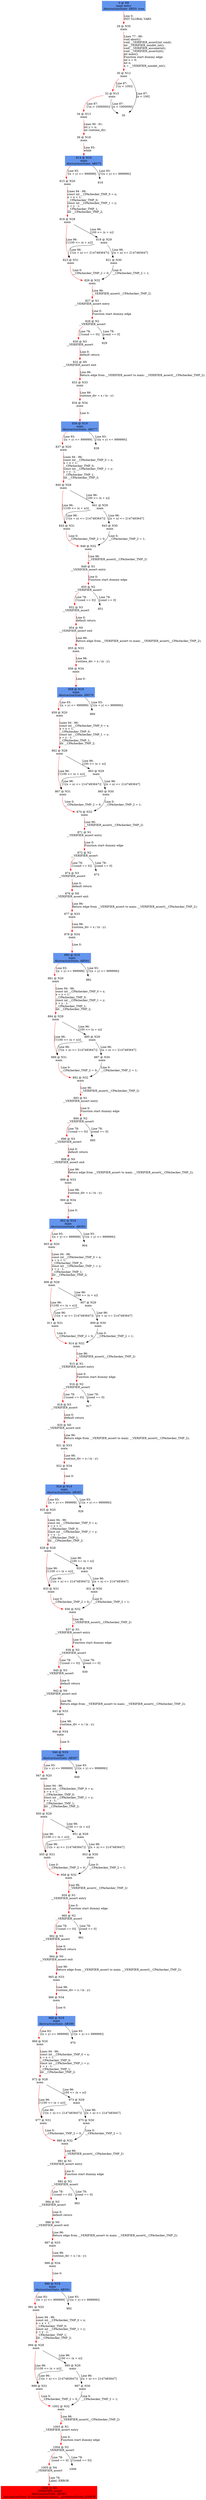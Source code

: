 digraph ARG {
node [style="filled" shape="box" color="white"]
0 [fillcolor="cornflowerblue" label="0 @ N8\nmain entry\nAbstractionState: ABS0: true\n" id="0"]
29 [label="29 @ N35\nmain\n" id="29"]
30 [label="30 @ N12\nmain\n" id="30"]
32 [label="32 @ N15\nmain\n" id="32"]
34 [label="34 @ N13\nmain\n" id="34"]
36 [label="36 @ N18\nmain\n" id="36"]
814 [fillcolor="cornflowerblue" label="814 @ N19\nmain\nAbstractionState: ABS75\n" id="814"]
815 [label="815 @ N20\nmain\n" id="815"]
818 [label="818 @ N28\nmain\n" id="818"]
823 [label="823 @ N31\nmain\n" id="823"]
826 [label="826 @ N32\nmain\n" id="826"]
827 [label="827 @ N1\n__VERIFIER_assert entry\n" id="827"]
828 [label="828 @ N2\n__VERIFIER_assert\n" id="828"]
830 [label="830 @ N3\n__VERIFIER_assert\n" id="830"]
832 [label="832 @ N0\n__VERIFIER_assert exit\n" id="832"]
833 [label="833 @ N33\nmain\n" id="833"]
834 [label="834 @ N34\nmain\n" id="834"]
836 [fillcolor="cornflowerblue" label="836 @ N19\nmain\nAbstractionState: ABS77\n" id="836"]
837 [label="837 @ N20\nmain\n" id="837"]
840 [label="840 @ N28\nmain\n" id="840"]
845 [label="845 @ N31\nmain\n" id="845"]
848 [label="848 @ N32\nmain\n" id="848"]
849 [label="849 @ N1\n__VERIFIER_assert entry\n" id="849"]
850 [label="850 @ N2\n__VERIFIER_assert\n" id="850"]
852 [label="852 @ N3\n__VERIFIER_assert\n" id="852"]
854 [label="854 @ N0\n__VERIFIER_assert exit\n" id="854"]
855 [label="855 @ N33\nmain\n" id="855"]
856 [label="856 @ N34\nmain\n" id="856"]
858 [fillcolor="cornflowerblue" label="858 @ N19\nmain\nAbstractionState: ABS79\n" id="858"]
859 [label="859 @ N20\nmain\n" id="859"]
862 [label="862 @ N28\nmain\n" id="862"]
867 [label="867 @ N31\nmain\n" id="867"]
870 [label="870 @ N32\nmain\n" id="870"]
871 [label="871 @ N1\n__VERIFIER_assert entry\n" id="871"]
872 [label="872 @ N2\n__VERIFIER_assert\n" id="872"]
874 [label="874 @ N3\n__VERIFIER_assert\n" id="874"]
876 [label="876 @ N0\n__VERIFIER_assert exit\n" id="876"]
877 [label="877 @ N33\nmain\n" id="877"]
878 [label="878 @ N34\nmain\n" id="878"]
880 [fillcolor="cornflowerblue" label="880 @ N19\nmain\nAbstractionState: ABS81\n" id="880"]
881 [label="881 @ N20\nmain\n" id="881"]
884 [label="884 @ N28\nmain\n" id="884"]
889 [label="889 @ N31\nmain\n" id="889"]
892 [label="892 @ N32\nmain\n" id="892"]
893 [label="893 @ N1\n__VERIFIER_assert entry\n" id="893"]
894 [label="894 @ N2\n__VERIFIER_assert\n" id="894"]
896 [label="896 @ N3\n__VERIFIER_assert\n" id="896"]
898 [label="898 @ N0\n__VERIFIER_assert exit\n" id="898"]
899 [label="899 @ N33\nmain\n" id="899"]
900 [label="900 @ N34\nmain\n" id="900"]
902 [fillcolor="cornflowerblue" label="902 @ N19\nmain\nAbstractionState: ABS83\n" id="902"]
903 [label="903 @ N20\nmain\n" id="903"]
906 [label="906 @ N28\nmain\n" id="906"]
911 [label="911 @ N31\nmain\n" id="911"]
914 [label="914 @ N32\nmain\n" id="914"]
915 [label="915 @ N1\n__VERIFIER_assert entry\n" id="915"]
916 [label="916 @ N2\n__VERIFIER_assert\n" id="916"]
918 [label="918 @ N3\n__VERIFIER_assert\n" id="918"]
920 [label="920 @ N0\n__VERIFIER_assert exit\n" id="920"]
921 [label="921 @ N33\nmain\n" id="921"]
922 [label="922 @ N34\nmain\n" id="922"]
924 [fillcolor="cornflowerblue" label="924 @ N19\nmain\nAbstractionState: ABS85\n" id="924"]
925 [label="925 @ N20\nmain\n" id="925"]
928 [label="928 @ N28\nmain\n" id="928"]
933 [label="933 @ N31\nmain\n" id="933"]
936 [label="936 @ N32\nmain\n" id="936"]
937 [label="937 @ N1\n__VERIFIER_assert entry\n" id="937"]
938 [label="938 @ N2\n__VERIFIER_assert\n" id="938"]
940 [label="940 @ N3\n__VERIFIER_assert\n" id="940"]
942 [label="942 @ N0\n__VERIFIER_assert exit\n" id="942"]
943 [label="943 @ N33\nmain\n" id="943"]
944 [label="944 @ N34\nmain\n" id="944"]
946 [fillcolor="cornflowerblue" label="946 @ N19\nmain\nAbstractionState: ABS87\n" id="946"]
947 [label="947 @ N20\nmain\n" id="947"]
950 [label="950 @ N28\nmain\n" id="950"]
955 [label="955 @ N31\nmain\n" id="955"]
958 [label="958 @ N32\nmain\n" id="958"]
959 [label="959 @ N1\n__VERIFIER_assert entry\n" id="959"]
960 [label="960 @ N2\n__VERIFIER_assert\n" id="960"]
962 [label="962 @ N3\n__VERIFIER_assert\n" id="962"]
964 [label="964 @ N0\n__VERIFIER_assert exit\n" id="964"]
965 [label="965 @ N33\nmain\n" id="965"]
966 [label="966 @ N34\nmain\n" id="966"]
968 [fillcolor="cornflowerblue" label="968 @ N19\nmain\nAbstractionState: ABS89\n" id="968"]
969 [label="969 @ N20\nmain\n" id="969"]
972 [label="972 @ N28\nmain\n" id="972"]
977 [label="977 @ N31\nmain\n" id="977"]
980 [label="980 @ N32\nmain\n" id="980"]
981 [label="981 @ N1\n__VERIFIER_assert entry\n" id="981"]
982 [label="982 @ N2\n__VERIFIER_assert\n" id="982"]
984 [label="984 @ N3\n__VERIFIER_assert\n" id="984"]
986 [label="986 @ N0\n__VERIFIER_assert exit\n" id="986"]
987 [label="987 @ N33\nmain\n" id="987"]
988 [label="988 @ N34\nmain\n" id="988"]
990 [fillcolor="cornflowerblue" label="990 @ N19\nmain\nAbstractionState: ABS91\n" id="990"]
991 [label="991 @ N20\nmain\n" id="991"]
994 [label="994 @ N28\nmain\n" id="994"]
999 [label="999 @ N31\nmain\n" id="999"]
1002 [label="1002 @ N32\nmain\n" id="1002"]
1003 [label="1003 @ N1\n__VERIFIER_assert entry\n" id="1003"]
1004 [label="1004 @ N2\n__VERIFIER_assert\n" id="1004"]
1005 [label="1005 @ N4\n__VERIFIER_assert\n" id="1005"]
1008 [fillcolor="red" label="1008 @ N5\n__VERIFIER_assert\nAbstractionState: ABS92\n AutomatonState: ErrorLabelAutomaton: _predefinedState_ERROR\n" id="1008"]
995 [label="995 @ N29\nmain\n" id="995"]
997 [label="997 @ N30\nmain\n" id="997"]
973 [label="973 @ N29\nmain\n" id="973"]
975 [label="975 @ N30\nmain\n" id="975"]
951 [label="951 @ N29\nmain\n" id="951"]
953 [label="953 @ N30\nmain\n" id="953"]
929 [label="929 @ N29\nmain\n" id="929"]
931 [label="931 @ N30\nmain\n" id="931"]
907 [label="907 @ N29\nmain\n" id="907"]
909 [label="909 @ N30\nmain\n" id="909"]
885 [label="885 @ N29\nmain\n" id="885"]
887 [label="887 @ N30\nmain\n" id="887"]
863 [label="863 @ N29\nmain\n" id="863"]
865 [label="865 @ N30\nmain\n" id="865"]
841 [label="841 @ N29\nmain\n" id="841"]
843 [label="843 @ N30\nmain\n" id="843"]
819 [label="819 @ N29\nmain\n" id="819"]
821 [label="821 @ N30\nmain\n" id="821"]
0 -> 29 [color="red" label="Line 0: \lINIT GLOBAL VARS\l" id="0 -> 29"]
29 -> 30 [color="red" label="Lines 77 - 86: \lvoid abort();\lvoid __VERIFIER_assert(int cond);\lint __VERIFIER_nondet_int();\lvoid __VERIFIER_assume(int);\lvoid __VERIFIER_assert(int);\lint main();\lFunction start dummy edge\lint x = 0;\lint n;\ln = __VERIFIER_nondet_int();\l" id="29 -> 30"]
30 -> 32 [color="red" label="Line 87: \l[!(n < 100)]\l" id="30 -> 32"]
30 -> 35 [label="Line 87: \l[n < 100]\l" id="30 -> 35"]
32 -> 34 [color="red" label="Line 87: \l[!(n > 1000000)]\l" id="32 -> 34"]
32 -> 35 [label="Line 87: \l[n > 1000000]\l" id="32 -> 35"]
34 -> 36 [color="red" label="Lines 90 - 91: \lint y = n;\lint runtime_div;\l" id="34 -> 36"]
36 -> 814 [color="red" label="Line 93: \lwhile\l" id="36 -> 814"]
814 -> 815 [color="red" label="Line 93: \l[(x + y) <= 999999]\l" id="814 -> 815"]
814 -> 816 [label="Line 93: \l[!((x + y) <= 999999)]\l" id="814 -> 816"]
815 -> 818 [color="red" label="Lines 94 - 96: \lconst int __CPAchecker_TMP_0 = x;\lx = x + 1;\l__CPAchecker_TMP_0;\lconst int __CPAchecker_TMP_1 = y;\ly = y - 1;\l__CPAchecker_TMP_1;\lint __CPAchecker_TMP_2;\l" id="815 -> 818"]
818 -> 819 [label="Line 96: \l[100 <= (x + n)]\l" id="818 -> 819"]
818 -> 823 [color="red" label="Line 96: \l[!(100 <= (x + n))]\l" id="818 -> 823"]
823 -> 826 [color="red" label="Line 0: \l__CPAchecker_TMP_2 = 0;\l" id="823 -> 826"]
826 -> 827 [color="red" label="Line 96: \l__VERIFIER_assert(__CPAchecker_TMP_2)\l" id="826 -> 827"]
827 -> 828 [color="red" label="Line 0: \lFunction start dummy edge\l" id="827 -> 828"]
828 -> 829 [label="Line 78: \l[cond == 0]\l" id="828 -> 829"]
828 -> 830 [color="red" label="Line 78: \l[!(cond == 0)]\l" id="828 -> 830"]
830 -> 832 [color="red" label="Line 0: \ldefault return\l" id="830 -> 832"]
832 -> 833 [color="red" label="Line 96: \lReturn edge from __VERIFIER_assert to main: __VERIFIER_assert(__CPAchecker_TMP_2);\l" id="832 -> 833"]
833 -> 834 [color="red" label="Line 98: \lruntime_div = x / (n - y);\l" id="833 -> 834"]
834 -> 836 [color="red" label="Line 0: \l\l" id="834 -> 836"]
836 -> 837 [color="red" label="Line 93: \l[(x + y) <= 999999]\l" id="836 -> 837"]
836 -> 838 [label="Line 93: \l[!((x + y) <= 999999)]\l" id="836 -> 838"]
837 -> 840 [color="red" label="Lines 94 - 96: \lconst int __CPAchecker_TMP_0 = x;\lx = x + 1;\l__CPAchecker_TMP_0;\lconst int __CPAchecker_TMP_1 = y;\ly = y - 1;\l__CPAchecker_TMP_1;\lint __CPAchecker_TMP_2;\l" id="837 -> 840"]
840 -> 841 [label="Line 96: \l[100 <= (x + n)]\l" id="840 -> 841"]
840 -> 845 [color="red" label="Line 96: \l[!(100 <= (x + n))]\l" id="840 -> 845"]
845 -> 848 [color="red" label="Line 0: \l__CPAchecker_TMP_2 = 0;\l" id="845 -> 848"]
848 -> 849 [color="red" label="Line 96: \l__VERIFIER_assert(__CPAchecker_TMP_2)\l" id="848 -> 849"]
849 -> 850 [color="red" label="Line 0: \lFunction start dummy edge\l" id="849 -> 850"]
850 -> 851 [label="Line 78: \l[cond == 0]\l" id="850 -> 851"]
850 -> 852 [color="red" label="Line 78: \l[!(cond == 0)]\l" id="850 -> 852"]
852 -> 854 [color="red" label="Line 0: \ldefault return\l" id="852 -> 854"]
854 -> 855 [color="red" label="Line 96: \lReturn edge from __VERIFIER_assert to main: __VERIFIER_assert(__CPAchecker_TMP_2);\l" id="854 -> 855"]
855 -> 856 [color="red" label="Line 98: \lruntime_div = x / (n - y);\l" id="855 -> 856"]
856 -> 858 [color="red" label="Line 0: \l\l" id="856 -> 858"]
858 -> 859 [color="red" label="Line 93: \l[(x + y) <= 999999]\l" id="858 -> 859"]
858 -> 860 [label="Line 93: \l[!((x + y) <= 999999)]\l" id="858 -> 860"]
859 -> 862 [color="red" label="Lines 94 - 96: \lconst int __CPAchecker_TMP_0 = x;\lx = x + 1;\l__CPAchecker_TMP_0;\lconst int __CPAchecker_TMP_1 = y;\ly = y - 1;\l__CPAchecker_TMP_1;\lint __CPAchecker_TMP_2;\l" id="859 -> 862"]
862 -> 863 [label="Line 96: \l[100 <= (x + n)]\l" id="862 -> 863"]
862 -> 867 [color="red" label="Line 96: \l[!(100 <= (x + n))]\l" id="862 -> 867"]
867 -> 870 [color="red" label="Line 0: \l__CPAchecker_TMP_2 = 0;\l" id="867 -> 870"]
870 -> 871 [color="red" label="Line 96: \l__VERIFIER_assert(__CPAchecker_TMP_2)\l" id="870 -> 871"]
871 -> 872 [color="red" label="Line 0: \lFunction start dummy edge\l" id="871 -> 872"]
872 -> 873 [label="Line 78: \l[cond == 0]\l" id="872 -> 873"]
872 -> 874 [color="red" label="Line 78: \l[!(cond == 0)]\l" id="872 -> 874"]
874 -> 876 [color="red" label="Line 0: \ldefault return\l" id="874 -> 876"]
876 -> 877 [color="red" label="Line 96: \lReturn edge from __VERIFIER_assert to main: __VERIFIER_assert(__CPAchecker_TMP_2);\l" id="876 -> 877"]
877 -> 878 [color="red" label="Line 98: \lruntime_div = x / (n - y);\l" id="877 -> 878"]
878 -> 880 [color="red" label="Line 0: \l\l" id="878 -> 880"]
880 -> 881 [color="red" label="Line 93: \l[(x + y) <= 999999]\l" id="880 -> 881"]
880 -> 882 [label="Line 93: \l[!((x + y) <= 999999)]\l" id="880 -> 882"]
881 -> 884 [color="red" label="Lines 94 - 96: \lconst int __CPAchecker_TMP_0 = x;\lx = x + 1;\l__CPAchecker_TMP_0;\lconst int __CPAchecker_TMP_1 = y;\ly = y - 1;\l__CPAchecker_TMP_1;\lint __CPAchecker_TMP_2;\l" id="881 -> 884"]
884 -> 885 [label="Line 96: \l[100 <= (x + n)]\l" id="884 -> 885"]
884 -> 889 [color="red" label="Line 96: \l[!(100 <= (x + n))]\l" id="884 -> 889"]
889 -> 892 [color="red" label="Line 0: \l__CPAchecker_TMP_2 = 0;\l" id="889 -> 892"]
892 -> 893 [color="red" label="Line 96: \l__VERIFIER_assert(__CPAchecker_TMP_2)\l" id="892 -> 893"]
893 -> 894 [color="red" label="Line 0: \lFunction start dummy edge\l" id="893 -> 894"]
894 -> 895 [label="Line 78: \l[cond == 0]\l" id="894 -> 895"]
894 -> 896 [color="red" label="Line 78: \l[!(cond == 0)]\l" id="894 -> 896"]
896 -> 898 [color="red" label="Line 0: \ldefault return\l" id="896 -> 898"]
898 -> 899 [color="red" label="Line 96: \lReturn edge from __VERIFIER_assert to main: __VERIFIER_assert(__CPAchecker_TMP_2);\l" id="898 -> 899"]
899 -> 900 [color="red" label="Line 98: \lruntime_div = x / (n - y);\l" id="899 -> 900"]
900 -> 902 [color="red" label="Line 0: \l\l" id="900 -> 902"]
902 -> 903 [color="red" label="Line 93: \l[(x + y) <= 999999]\l" id="902 -> 903"]
902 -> 904 [label="Line 93: \l[!((x + y) <= 999999)]\l" id="902 -> 904"]
903 -> 906 [color="red" label="Lines 94 - 96: \lconst int __CPAchecker_TMP_0 = x;\lx = x + 1;\l__CPAchecker_TMP_0;\lconst int __CPAchecker_TMP_1 = y;\ly = y - 1;\l__CPAchecker_TMP_1;\lint __CPAchecker_TMP_2;\l" id="903 -> 906"]
906 -> 907 [label="Line 96: \l[100 <= (x + n)]\l" id="906 -> 907"]
906 -> 911 [color="red" label="Line 96: \l[!(100 <= (x + n))]\l" id="906 -> 911"]
911 -> 914 [color="red" label="Line 0: \l__CPAchecker_TMP_2 = 0;\l" id="911 -> 914"]
914 -> 915 [color="red" label="Line 96: \l__VERIFIER_assert(__CPAchecker_TMP_2)\l" id="914 -> 915"]
915 -> 916 [color="red" label="Line 0: \lFunction start dummy edge\l" id="915 -> 916"]
916 -> 917 [label="Line 78: \l[cond == 0]\l" id="916 -> 917"]
916 -> 918 [color="red" label="Line 78: \l[!(cond == 0)]\l" id="916 -> 918"]
918 -> 920 [color="red" label="Line 0: \ldefault return\l" id="918 -> 920"]
920 -> 921 [color="red" label="Line 96: \lReturn edge from __VERIFIER_assert to main: __VERIFIER_assert(__CPAchecker_TMP_2);\l" id="920 -> 921"]
921 -> 922 [color="red" label="Line 98: \lruntime_div = x / (n - y);\l" id="921 -> 922"]
922 -> 924 [color="red" label="Line 0: \l\l" id="922 -> 924"]
924 -> 925 [color="red" label="Line 93: \l[(x + y) <= 999999]\l" id="924 -> 925"]
924 -> 926 [label="Line 93: \l[!((x + y) <= 999999)]\l" id="924 -> 926"]
925 -> 928 [color="red" label="Lines 94 - 96: \lconst int __CPAchecker_TMP_0 = x;\lx = x + 1;\l__CPAchecker_TMP_0;\lconst int __CPAchecker_TMP_1 = y;\ly = y - 1;\l__CPAchecker_TMP_1;\lint __CPAchecker_TMP_2;\l" id="925 -> 928"]
928 -> 929 [label="Line 96: \l[100 <= (x + n)]\l" id="928 -> 929"]
928 -> 933 [color="red" label="Line 96: \l[!(100 <= (x + n))]\l" id="928 -> 933"]
933 -> 936 [color="red" label="Line 0: \l__CPAchecker_TMP_2 = 0;\l" id="933 -> 936"]
936 -> 937 [color="red" label="Line 96: \l__VERIFIER_assert(__CPAchecker_TMP_2)\l" id="936 -> 937"]
937 -> 938 [color="red" label="Line 0: \lFunction start dummy edge\l" id="937 -> 938"]
938 -> 939 [label="Line 78: \l[cond == 0]\l" id="938 -> 939"]
938 -> 940 [color="red" label="Line 78: \l[!(cond == 0)]\l" id="938 -> 940"]
940 -> 942 [color="red" label="Line 0: \ldefault return\l" id="940 -> 942"]
942 -> 943 [color="red" label="Line 96: \lReturn edge from __VERIFIER_assert to main: __VERIFIER_assert(__CPAchecker_TMP_2);\l" id="942 -> 943"]
943 -> 944 [color="red" label="Line 98: \lruntime_div = x / (n - y);\l" id="943 -> 944"]
944 -> 946 [color="red" label="Line 0: \l\l" id="944 -> 946"]
946 -> 947 [color="red" label="Line 93: \l[(x + y) <= 999999]\l" id="946 -> 947"]
946 -> 948 [label="Line 93: \l[!((x + y) <= 999999)]\l" id="946 -> 948"]
947 -> 950 [color="red" label="Lines 94 - 96: \lconst int __CPAchecker_TMP_0 = x;\lx = x + 1;\l__CPAchecker_TMP_0;\lconst int __CPAchecker_TMP_1 = y;\ly = y - 1;\l__CPAchecker_TMP_1;\lint __CPAchecker_TMP_2;\l" id="947 -> 950"]
950 -> 951 [label="Line 96: \l[100 <= (x + n)]\l" id="950 -> 951"]
950 -> 955 [color="red" label="Line 96: \l[!(100 <= (x + n))]\l" id="950 -> 955"]
955 -> 958 [color="red" label="Line 0: \l__CPAchecker_TMP_2 = 0;\l" id="955 -> 958"]
958 -> 959 [color="red" label="Line 96: \l__VERIFIER_assert(__CPAchecker_TMP_2)\l" id="958 -> 959"]
959 -> 960 [color="red" label="Line 0: \lFunction start dummy edge\l" id="959 -> 960"]
960 -> 961 [label="Line 78: \l[cond == 0]\l" id="960 -> 961"]
960 -> 962 [color="red" label="Line 78: \l[!(cond == 0)]\l" id="960 -> 962"]
962 -> 964 [color="red" label="Line 0: \ldefault return\l" id="962 -> 964"]
964 -> 965 [color="red" label="Line 96: \lReturn edge from __VERIFIER_assert to main: __VERIFIER_assert(__CPAchecker_TMP_2);\l" id="964 -> 965"]
965 -> 966 [color="red" label="Line 98: \lruntime_div = x / (n - y);\l" id="965 -> 966"]
966 -> 968 [color="red" label="Line 0: \l\l" id="966 -> 968"]
968 -> 969 [color="red" label="Line 93: \l[(x + y) <= 999999]\l" id="968 -> 969"]
968 -> 970 [label="Line 93: \l[!((x + y) <= 999999)]\l" id="968 -> 970"]
969 -> 972 [color="red" label="Lines 94 - 96: \lconst int __CPAchecker_TMP_0 = x;\lx = x + 1;\l__CPAchecker_TMP_0;\lconst int __CPAchecker_TMP_1 = y;\ly = y - 1;\l__CPAchecker_TMP_1;\lint __CPAchecker_TMP_2;\l" id="969 -> 972"]
972 -> 973 [label="Line 96: \l[100 <= (x + n)]\l" id="972 -> 973"]
972 -> 977 [color="red" label="Line 96: \l[!(100 <= (x + n))]\l" id="972 -> 977"]
977 -> 980 [color="red" label="Line 0: \l__CPAchecker_TMP_2 = 0;\l" id="977 -> 980"]
980 -> 981 [color="red" label="Line 96: \l__VERIFIER_assert(__CPAchecker_TMP_2)\l" id="980 -> 981"]
981 -> 982 [color="red" label="Line 0: \lFunction start dummy edge\l" id="981 -> 982"]
982 -> 983 [label="Line 78: \l[cond == 0]\l" id="982 -> 983"]
982 -> 984 [color="red" label="Line 78: \l[!(cond == 0)]\l" id="982 -> 984"]
984 -> 986 [color="red" label="Line 0: \ldefault return\l" id="984 -> 986"]
986 -> 987 [color="red" label="Line 96: \lReturn edge from __VERIFIER_assert to main: __VERIFIER_assert(__CPAchecker_TMP_2);\l" id="986 -> 987"]
987 -> 988 [color="red" label="Line 98: \lruntime_div = x / (n - y);\l" id="987 -> 988"]
988 -> 990 [color="red" label="Line 0: \l\l" id="988 -> 990"]
990 -> 991 [color="red" label="Line 93: \l[(x + y) <= 999999]\l" id="990 -> 991"]
990 -> 992 [label="Line 93: \l[!((x + y) <= 999999)]\l" id="990 -> 992"]
991 -> 994 [color="red" label="Lines 94 - 96: \lconst int __CPAchecker_TMP_0 = x;\lx = x + 1;\l__CPAchecker_TMP_0;\lconst int __CPAchecker_TMP_1 = y;\ly = y - 1;\l__CPAchecker_TMP_1;\lint __CPAchecker_TMP_2;\l" id="991 -> 994"]
994 -> 995 [label="Line 96: \l[100 <= (x + n)]\l" id="994 -> 995"]
994 -> 999 [color="red" label="Line 96: \l[!(100 <= (x + n))]\l" id="994 -> 999"]
999 -> 1002 [color="red" label="Line 0: \l__CPAchecker_TMP_2 = 0;\l" id="999 -> 1002"]
1002 -> 1003 [color="red" label="Line 96: \l__VERIFIER_assert(__CPAchecker_TMP_2)\l" id="1002 -> 1003"]
1003 -> 1004 [color="red" label="Line 0: \lFunction start dummy edge\l" id="1003 -> 1004"]
1004 -> 1005 [color="red" label="Line 78: \l[cond == 0]\l" id="1004 -> 1005"]
1004 -> 1006 [label="Line 78: \l[!(cond == 0)]\l" id="1004 -> 1006"]
1005 -> 1008 [color="red" label="Line 78: \lLabel: ERROR\l" id="1005 -> 1008"]
995 -> 997 [label="Line 96: \l[(x + n) <= 2147483647]\l" id="995 -> 997"]
995 -> 999 [label="Line 96: \l[!((x + n) <= 2147483647)]\l" id="995 -> 999"]
997 -> 1002 [label="Line 0: \l__CPAchecker_TMP_2 = 1;\l" id="997 -> 1002"]
973 -> 975 [label="Line 96: \l[(x + n) <= 2147483647]\l" id="973 -> 975"]
973 -> 977 [label="Line 96: \l[!((x + n) <= 2147483647)]\l" id="973 -> 977"]
975 -> 980 [label="Line 0: \l__CPAchecker_TMP_2 = 1;\l" id="975 -> 980"]
951 -> 953 [label="Line 96: \l[(x + n) <= 2147483647]\l" id="951 -> 953"]
951 -> 955 [label="Line 96: \l[!((x + n) <= 2147483647)]\l" id="951 -> 955"]
953 -> 958 [label="Line 0: \l__CPAchecker_TMP_2 = 1;\l" id="953 -> 958"]
929 -> 931 [label="Line 96: \l[(x + n) <= 2147483647]\l" id="929 -> 931"]
929 -> 933 [label="Line 96: \l[!((x + n) <= 2147483647)]\l" id="929 -> 933"]
931 -> 936 [label="Line 0: \l__CPAchecker_TMP_2 = 1;\l" id="931 -> 936"]
907 -> 909 [label="Line 96: \l[(x + n) <= 2147483647]\l" id="907 -> 909"]
907 -> 911 [label="Line 96: \l[!((x + n) <= 2147483647)]\l" id="907 -> 911"]
909 -> 914 [label="Line 0: \l__CPAchecker_TMP_2 = 1;\l" id="909 -> 914"]
885 -> 887 [label="Line 96: \l[(x + n) <= 2147483647]\l" id="885 -> 887"]
885 -> 889 [label="Line 96: \l[!((x + n) <= 2147483647)]\l" id="885 -> 889"]
887 -> 892 [label="Line 0: \l__CPAchecker_TMP_2 = 1;\l" id="887 -> 892"]
863 -> 865 [label="Line 96: \l[(x + n) <= 2147483647]\l" id="863 -> 865"]
863 -> 867 [label="Line 96: \l[!((x + n) <= 2147483647)]\l" id="863 -> 867"]
865 -> 870 [label="Line 0: \l__CPAchecker_TMP_2 = 1;\l" id="865 -> 870"]
841 -> 843 [label="Line 96: \l[(x + n) <= 2147483647]\l" id="841 -> 843"]
841 -> 845 [label="Line 96: \l[!((x + n) <= 2147483647)]\l" id="841 -> 845"]
843 -> 848 [label="Line 0: \l__CPAchecker_TMP_2 = 1;\l" id="843 -> 848"]
819 -> 821 [label="Line 96: \l[(x + n) <= 2147483647]\l" id="819 -> 821"]
819 -> 823 [label="Line 96: \l[!((x + n) <= 2147483647)]\l" id="819 -> 823"]
821 -> 826 [label="Line 0: \l__CPAchecker_TMP_2 = 1;\l" id="821 -> 826"]
}
